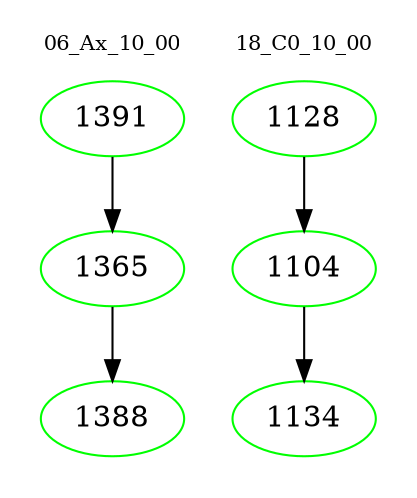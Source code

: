 digraph{
subgraph cluster_0 {
color = white
label = "06_Ax_10_00";
fontsize=10;
T0_1391 [label="1391", color="green"]
T0_1391 -> T0_1365 [color="black"]
T0_1365 [label="1365", color="green"]
T0_1365 -> T0_1388 [color="black"]
T0_1388 [label="1388", color="green"]
}
subgraph cluster_1 {
color = white
label = "18_C0_10_00";
fontsize=10;
T1_1128 [label="1128", color="green"]
T1_1128 -> T1_1104 [color="black"]
T1_1104 [label="1104", color="green"]
T1_1104 -> T1_1134 [color="black"]
T1_1134 [label="1134", color="green"]
}
}

